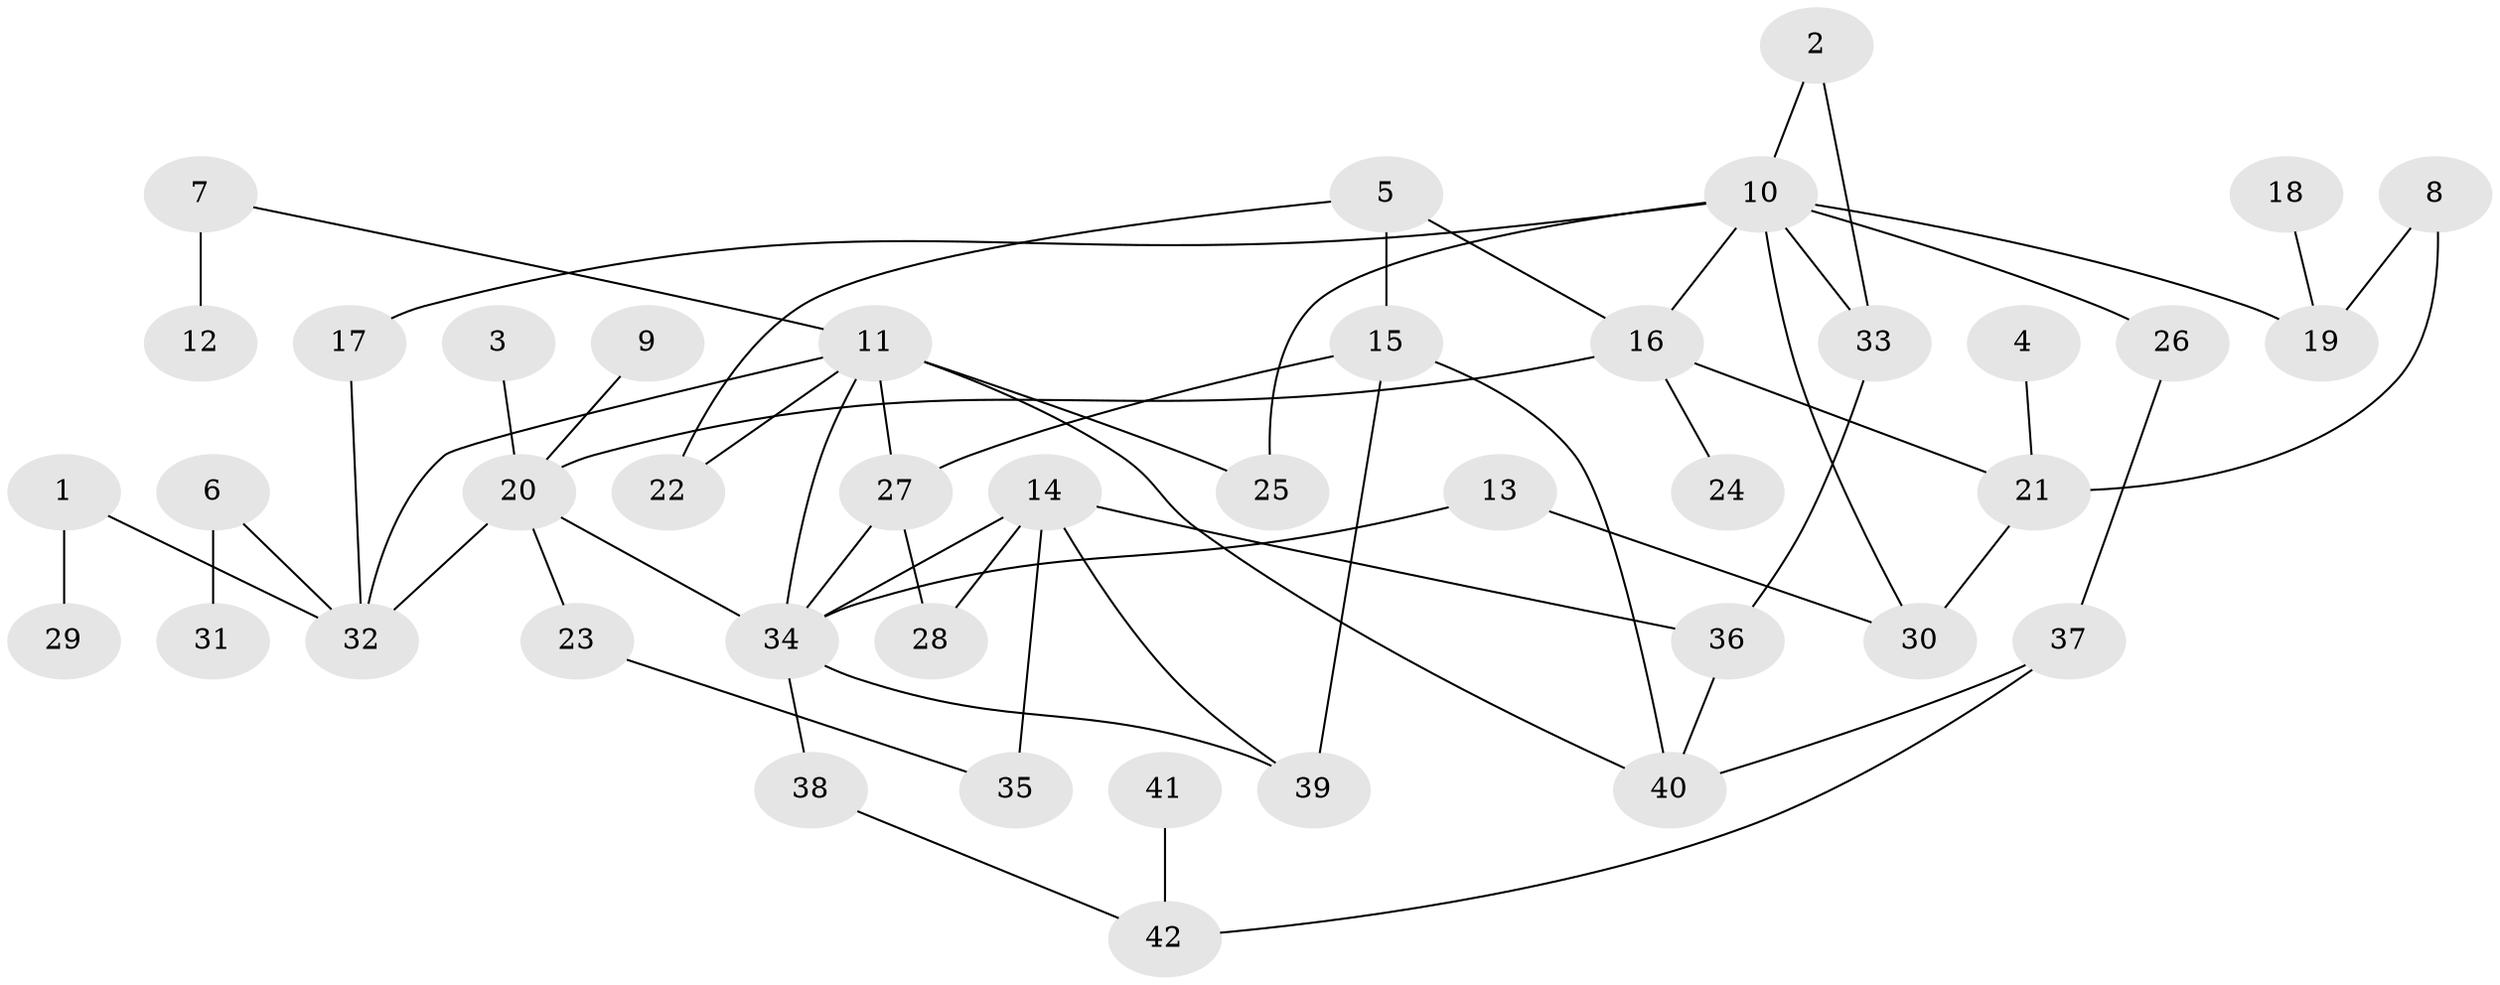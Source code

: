 // original degree distribution, {6: 0.009523809523809525, 8: 0.01904761904761905, 7: 0.02857142857142857, 2: 0.2761904761904762, 5: 0.05714285714285714, 3: 0.17142857142857143, 4: 0.06666666666666667, 1: 0.37142857142857144}
// Generated by graph-tools (version 1.1) at 2025/36/03/04/25 23:36:01]
// undirected, 42 vertices, 60 edges
graph export_dot {
  node [color=gray90,style=filled];
  1;
  2;
  3;
  4;
  5;
  6;
  7;
  8;
  9;
  10;
  11;
  12;
  13;
  14;
  15;
  16;
  17;
  18;
  19;
  20;
  21;
  22;
  23;
  24;
  25;
  26;
  27;
  28;
  29;
  30;
  31;
  32;
  33;
  34;
  35;
  36;
  37;
  38;
  39;
  40;
  41;
  42;
  1 -- 29 [weight=1.0];
  1 -- 32 [weight=1.0];
  2 -- 10 [weight=1.0];
  2 -- 33 [weight=1.0];
  3 -- 20 [weight=1.0];
  4 -- 21 [weight=1.0];
  5 -- 15 [weight=1.0];
  5 -- 16 [weight=1.0];
  5 -- 22 [weight=1.0];
  6 -- 31 [weight=1.0];
  6 -- 32 [weight=1.0];
  7 -- 11 [weight=1.0];
  7 -- 12 [weight=2.0];
  8 -- 19 [weight=1.0];
  8 -- 21 [weight=1.0];
  9 -- 20 [weight=1.0];
  10 -- 16 [weight=1.0];
  10 -- 17 [weight=1.0];
  10 -- 19 [weight=1.0];
  10 -- 25 [weight=1.0];
  10 -- 26 [weight=1.0];
  10 -- 30 [weight=1.0];
  10 -- 33 [weight=1.0];
  11 -- 22 [weight=1.0];
  11 -- 25 [weight=1.0];
  11 -- 27 [weight=1.0];
  11 -- 32 [weight=1.0];
  11 -- 34 [weight=1.0];
  11 -- 40 [weight=1.0];
  13 -- 30 [weight=1.0];
  13 -- 34 [weight=1.0];
  14 -- 28 [weight=1.0];
  14 -- 34 [weight=1.0];
  14 -- 35 [weight=2.0];
  14 -- 36 [weight=1.0];
  14 -- 39 [weight=1.0];
  15 -- 27 [weight=1.0];
  15 -- 39 [weight=1.0];
  15 -- 40 [weight=1.0];
  16 -- 20 [weight=1.0];
  16 -- 21 [weight=1.0];
  16 -- 24 [weight=1.0];
  17 -- 32 [weight=1.0];
  18 -- 19 [weight=1.0];
  20 -- 23 [weight=1.0];
  20 -- 32 [weight=1.0];
  20 -- 34 [weight=1.0];
  21 -- 30 [weight=2.0];
  23 -- 35 [weight=1.0];
  26 -- 37 [weight=1.0];
  27 -- 28 [weight=1.0];
  27 -- 34 [weight=1.0];
  33 -- 36 [weight=1.0];
  34 -- 38 [weight=1.0];
  34 -- 39 [weight=1.0];
  36 -- 40 [weight=1.0];
  37 -- 40 [weight=1.0];
  37 -- 42 [weight=1.0];
  38 -- 42 [weight=1.0];
  41 -- 42 [weight=1.0];
}
